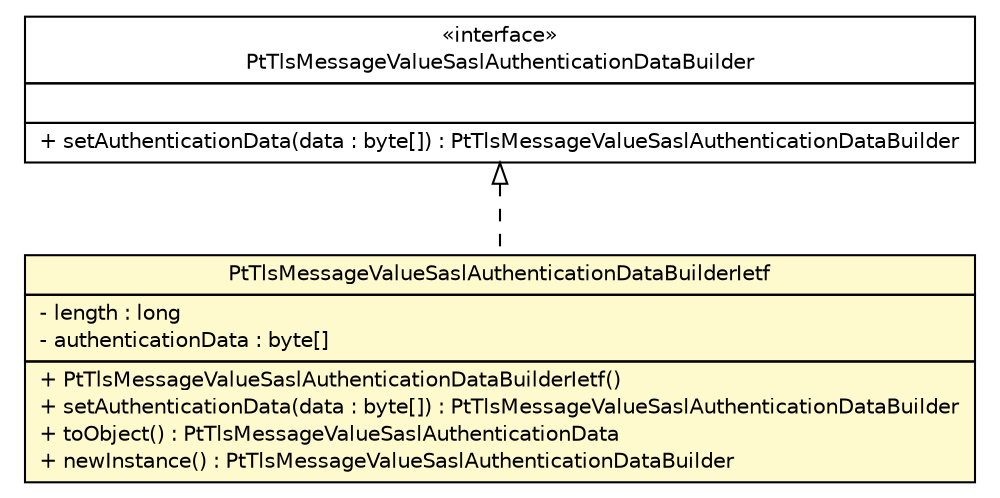 #!/usr/local/bin/dot
#
# Class diagram 
# Generated by UMLGraph version R5_6 (http://www.umlgraph.org/)
#

digraph G {
	edge [fontname="Helvetica",fontsize=10,labelfontname="Helvetica",labelfontsize=10];
	node [fontname="Helvetica",fontsize=10,shape=plaintext];
	nodesep=0.25;
	ranksep=0.5;
	// org.ietf.nea.pt.value.PtTlsMessageValueSaslAuthenticationDataBuilderIetf
	c148031 [label=<<table title="org.ietf.nea.pt.value.PtTlsMessageValueSaslAuthenticationDataBuilderIetf" border="0" cellborder="1" cellspacing="0" cellpadding="2" port="p" bgcolor="lemonChiffon" href="./PtTlsMessageValueSaslAuthenticationDataBuilderIetf.html">
		<tr><td><table border="0" cellspacing="0" cellpadding="1">
<tr><td align="center" balign="center"> PtTlsMessageValueSaslAuthenticationDataBuilderIetf </td></tr>
		</table></td></tr>
		<tr><td><table border="0" cellspacing="0" cellpadding="1">
<tr><td align="left" balign="left"> - length : long </td></tr>
<tr><td align="left" balign="left"> - authenticationData : byte[] </td></tr>
		</table></td></tr>
		<tr><td><table border="0" cellspacing="0" cellpadding="1">
<tr><td align="left" balign="left"> + PtTlsMessageValueSaslAuthenticationDataBuilderIetf() </td></tr>
<tr><td align="left" balign="left"> + setAuthenticationData(data : byte[]) : PtTlsMessageValueSaslAuthenticationDataBuilder </td></tr>
<tr><td align="left" balign="left"> + toObject() : PtTlsMessageValueSaslAuthenticationData </td></tr>
<tr><td align="left" balign="left"> + newInstance() : PtTlsMessageValueSaslAuthenticationDataBuilder </td></tr>
		</table></td></tr>
		</table>>, URL="./PtTlsMessageValueSaslAuthenticationDataBuilderIetf.html", fontname="Helvetica", fontcolor="black", fontsize=10.0];
	// org.ietf.nea.pt.value.PtTlsMessageValueSaslAuthenticationDataBuilder
	c148047 [label=<<table title="org.ietf.nea.pt.value.PtTlsMessageValueSaslAuthenticationDataBuilder" border="0" cellborder="1" cellspacing="0" cellpadding="2" port="p" href="./PtTlsMessageValueSaslAuthenticationDataBuilder.html">
		<tr><td><table border="0" cellspacing="0" cellpadding="1">
<tr><td align="center" balign="center"> &#171;interface&#187; </td></tr>
<tr><td align="center" balign="center"> PtTlsMessageValueSaslAuthenticationDataBuilder </td></tr>
		</table></td></tr>
		<tr><td><table border="0" cellspacing="0" cellpadding="1">
<tr><td align="left" balign="left">  </td></tr>
		</table></td></tr>
		<tr><td><table border="0" cellspacing="0" cellpadding="1">
<tr><td align="left" balign="left"> + setAuthenticationData(data : byte[]) : PtTlsMessageValueSaslAuthenticationDataBuilder </td></tr>
		</table></td></tr>
		</table>>, URL="./PtTlsMessageValueSaslAuthenticationDataBuilder.html", fontname="Helvetica", fontcolor="black", fontsize=10.0];
	//org.ietf.nea.pt.value.PtTlsMessageValueSaslAuthenticationDataBuilderIetf implements org.ietf.nea.pt.value.PtTlsMessageValueSaslAuthenticationDataBuilder
	c148047:p -> c148031:p [dir=back,arrowtail=empty,style=dashed];
}

